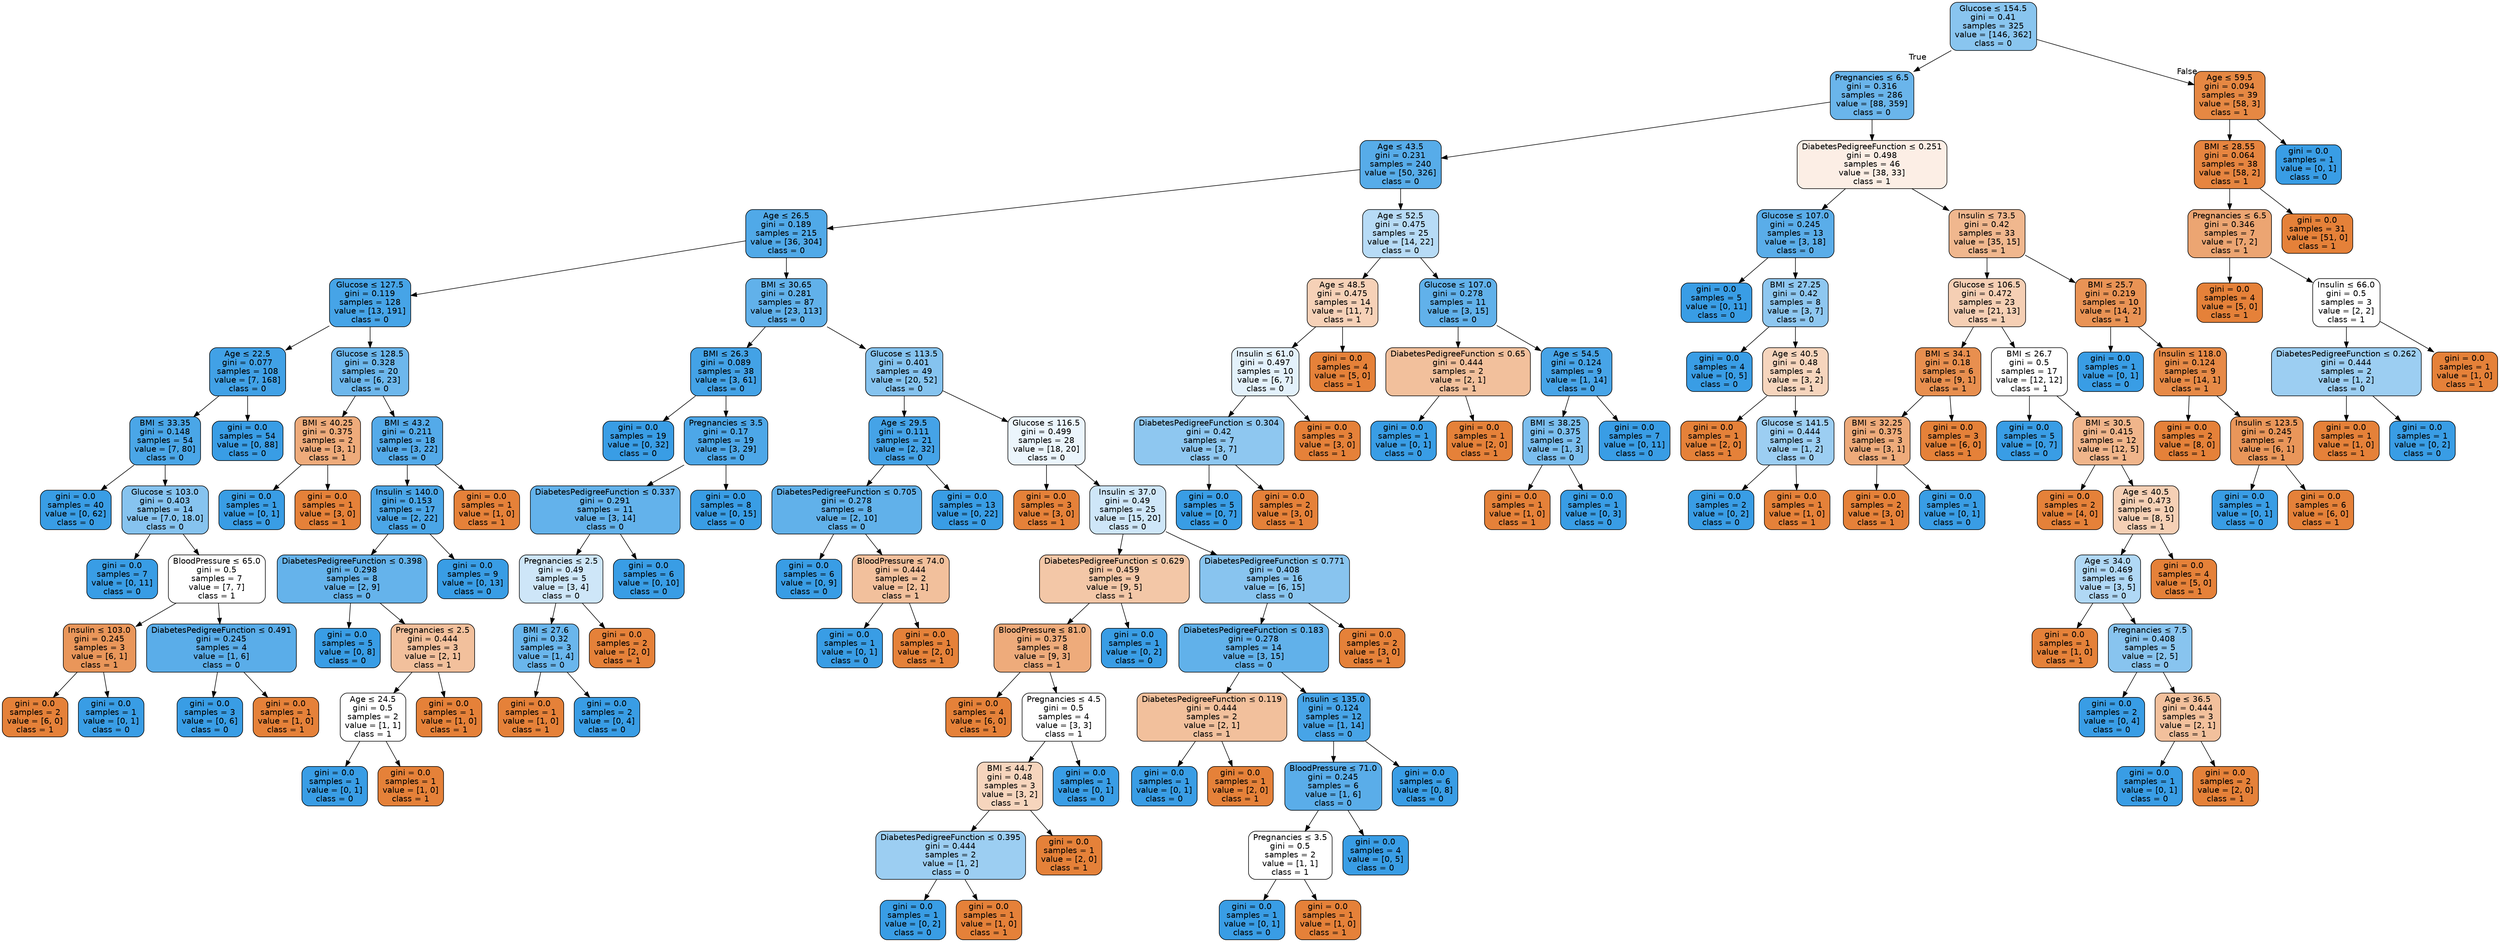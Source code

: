 digraph Tree {
node [shape=box, style="filled, rounded", color="black", fontname="helvetica"] ;
edge [fontname="helvetica"] ;
0 [label=<Glucose &le; 154.5<br/>gini = 0.41<br/>samples = 325<br/>value = [146, 362]<br/>class = 0>, fillcolor="#89c5ef"] ;
1 [label=<Pregnancies &le; 6.5<br/>gini = 0.316<br/>samples = 286<br/>value = [88, 359]<br/>class = 0>, fillcolor="#6ab5eb"] ;
0 -> 1 [labeldistance=2.5, labelangle=45, headlabel="True"] ;
2 [label=<Age &le; 43.5<br/>gini = 0.231<br/>samples = 240<br/>value = [50, 326]<br/>class = 0>, fillcolor="#57ace9"] ;
1 -> 2 ;
3 [label=<Age &le; 26.5<br/>gini = 0.189<br/>samples = 215<br/>value = [36, 304]<br/>class = 0>, fillcolor="#50a9e8"] ;
2 -> 3 ;
4 [label=<Glucose &le; 127.5<br/>gini = 0.119<br/>samples = 128<br/>value = [13, 191]<br/>class = 0>, fillcolor="#46a4e7"] ;
3 -> 4 ;
5 [label=<Age &le; 22.5<br/>gini = 0.077<br/>samples = 108<br/>value = [7, 168]<br/>class = 0>, fillcolor="#41a1e6"] ;
4 -> 5 ;
6 [label=<BMI &le; 33.35<br/>gini = 0.148<br/>samples = 54<br/>value = [7, 80]<br/>class = 0>, fillcolor="#4aa6e7"] ;
5 -> 6 ;
7 [label=<gini = 0.0<br/>samples = 40<br/>value = [0, 62]<br/>class = 0>, fillcolor="#399de5"] ;
6 -> 7 ;
8 [label=<Glucose &le; 103.0<br/>gini = 0.403<br/>samples = 14<br/>value = [7.0, 18.0]<br/>class = 0>, fillcolor="#86c3ef"] ;
6 -> 8 ;
9 [label=<gini = 0.0<br/>samples = 7<br/>value = [0, 11]<br/>class = 0>, fillcolor="#399de5"] ;
8 -> 9 ;
10 [label=<BloodPressure &le; 65.0<br/>gini = 0.5<br/>samples = 7<br/>value = [7, 7]<br/>class = 1>, fillcolor="#ffffff"] ;
8 -> 10 ;
11 [label=<Insulin &le; 103.0<br/>gini = 0.245<br/>samples = 3<br/>value = [6, 1]<br/>class = 1>, fillcolor="#e9965a"] ;
10 -> 11 ;
12 [label=<gini = 0.0<br/>samples = 2<br/>value = [6, 0]<br/>class = 1>, fillcolor="#e58139"] ;
11 -> 12 ;
13 [label=<gini = 0.0<br/>samples = 1<br/>value = [0, 1]<br/>class = 0>, fillcolor="#399de5"] ;
11 -> 13 ;
14 [label=<DiabetesPedigreeFunction &le; 0.491<br/>gini = 0.245<br/>samples = 4<br/>value = [1, 6]<br/>class = 0>, fillcolor="#5aade9"] ;
10 -> 14 ;
15 [label=<gini = 0.0<br/>samples = 3<br/>value = [0, 6]<br/>class = 0>, fillcolor="#399de5"] ;
14 -> 15 ;
16 [label=<gini = 0.0<br/>samples = 1<br/>value = [1, 0]<br/>class = 1>, fillcolor="#e58139"] ;
14 -> 16 ;
17 [label=<gini = 0.0<br/>samples = 54<br/>value = [0, 88]<br/>class = 0>, fillcolor="#399de5"] ;
5 -> 17 ;
18 [label=<Glucose &le; 128.5<br/>gini = 0.328<br/>samples = 20<br/>value = [6, 23]<br/>class = 0>, fillcolor="#6db7ec"] ;
4 -> 18 ;
19 [label=<BMI &le; 40.25<br/>gini = 0.375<br/>samples = 2<br/>value = [3, 1]<br/>class = 1>, fillcolor="#eeab7b"] ;
18 -> 19 ;
20 [label=<gini = 0.0<br/>samples = 1<br/>value = [0, 1]<br/>class = 0>, fillcolor="#399de5"] ;
19 -> 20 ;
21 [label=<gini = 0.0<br/>samples = 1<br/>value = [3, 0]<br/>class = 1>, fillcolor="#e58139"] ;
19 -> 21 ;
22 [label=<BMI &le; 43.2<br/>gini = 0.211<br/>samples = 18<br/>value = [3, 22]<br/>class = 0>, fillcolor="#54aae9"] ;
18 -> 22 ;
23 [label=<Insulin &le; 140.0<br/>gini = 0.153<br/>samples = 17<br/>value = [2, 22]<br/>class = 0>, fillcolor="#4ba6e7"] ;
22 -> 23 ;
24 [label=<DiabetesPedigreeFunction &le; 0.398<br/>gini = 0.298<br/>samples = 8<br/>value = [2, 9]<br/>class = 0>, fillcolor="#65b3eb"] ;
23 -> 24 ;
25 [label=<gini = 0.0<br/>samples = 5<br/>value = [0, 8]<br/>class = 0>, fillcolor="#399de5"] ;
24 -> 25 ;
26 [label=<Pregnancies &le; 2.5<br/>gini = 0.444<br/>samples = 3<br/>value = [2, 1]<br/>class = 1>, fillcolor="#f2c09c"] ;
24 -> 26 ;
27 [label=<Age &le; 24.5<br/>gini = 0.5<br/>samples = 2<br/>value = [1, 1]<br/>class = 1>, fillcolor="#ffffff"] ;
26 -> 27 ;
28 [label=<gini = 0.0<br/>samples = 1<br/>value = [0, 1]<br/>class = 0>, fillcolor="#399de5"] ;
27 -> 28 ;
29 [label=<gini = 0.0<br/>samples = 1<br/>value = [1, 0]<br/>class = 1>, fillcolor="#e58139"] ;
27 -> 29 ;
30 [label=<gini = 0.0<br/>samples = 1<br/>value = [1, 0]<br/>class = 1>, fillcolor="#e58139"] ;
26 -> 30 ;
31 [label=<gini = 0.0<br/>samples = 9<br/>value = [0, 13]<br/>class = 0>, fillcolor="#399de5"] ;
23 -> 31 ;
32 [label=<gini = 0.0<br/>samples = 1<br/>value = [1, 0]<br/>class = 1>, fillcolor="#e58139"] ;
22 -> 32 ;
33 [label=<BMI &le; 30.65<br/>gini = 0.281<br/>samples = 87<br/>value = [23, 113]<br/>class = 0>, fillcolor="#61b1ea"] ;
3 -> 33 ;
34 [label=<BMI &le; 26.3<br/>gini = 0.089<br/>samples = 38<br/>value = [3, 61]<br/>class = 0>, fillcolor="#43a2e6"] ;
33 -> 34 ;
35 [label=<gini = 0.0<br/>samples = 19<br/>value = [0, 32]<br/>class = 0>, fillcolor="#399de5"] ;
34 -> 35 ;
36 [label=<Pregnancies &le; 3.5<br/>gini = 0.17<br/>samples = 19<br/>value = [3, 29]<br/>class = 0>, fillcolor="#4da7e8"] ;
34 -> 36 ;
37 [label=<DiabetesPedigreeFunction &le; 0.337<br/>gini = 0.291<br/>samples = 11<br/>value = [3, 14]<br/>class = 0>, fillcolor="#63b2eb"] ;
36 -> 37 ;
38 [label=<Pregnancies &le; 2.5<br/>gini = 0.49<br/>samples = 5<br/>value = [3, 4]<br/>class = 0>, fillcolor="#cee6f8"] ;
37 -> 38 ;
39 [label=<BMI &le; 27.6<br/>gini = 0.32<br/>samples = 3<br/>value = [1, 4]<br/>class = 0>, fillcolor="#6ab6ec"] ;
38 -> 39 ;
40 [label=<gini = 0.0<br/>samples = 1<br/>value = [1, 0]<br/>class = 1>, fillcolor="#e58139"] ;
39 -> 40 ;
41 [label=<gini = 0.0<br/>samples = 2<br/>value = [0, 4]<br/>class = 0>, fillcolor="#399de5"] ;
39 -> 41 ;
42 [label=<gini = 0.0<br/>samples = 2<br/>value = [2, 0]<br/>class = 1>, fillcolor="#e58139"] ;
38 -> 42 ;
43 [label=<gini = 0.0<br/>samples = 6<br/>value = [0, 10]<br/>class = 0>, fillcolor="#399de5"] ;
37 -> 43 ;
44 [label=<gini = 0.0<br/>samples = 8<br/>value = [0, 15]<br/>class = 0>, fillcolor="#399de5"] ;
36 -> 44 ;
45 [label=<Glucose &le; 113.5<br/>gini = 0.401<br/>samples = 49<br/>value = [20, 52]<br/>class = 0>, fillcolor="#85c3ef"] ;
33 -> 45 ;
46 [label=<Age &le; 29.5<br/>gini = 0.111<br/>samples = 21<br/>value = [2, 32]<br/>class = 0>, fillcolor="#45a3e7"] ;
45 -> 46 ;
47 [label=<DiabetesPedigreeFunction &le; 0.705<br/>gini = 0.278<br/>samples = 8<br/>value = [2, 10]<br/>class = 0>, fillcolor="#61b1ea"] ;
46 -> 47 ;
48 [label=<gini = 0.0<br/>samples = 6<br/>value = [0, 9]<br/>class = 0>, fillcolor="#399de5"] ;
47 -> 48 ;
49 [label=<BloodPressure &le; 74.0<br/>gini = 0.444<br/>samples = 2<br/>value = [2, 1]<br/>class = 1>, fillcolor="#f2c09c"] ;
47 -> 49 ;
50 [label=<gini = 0.0<br/>samples = 1<br/>value = [0, 1]<br/>class = 0>, fillcolor="#399de5"] ;
49 -> 50 ;
51 [label=<gini = 0.0<br/>samples = 1<br/>value = [2, 0]<br/>class = 1>, fillcolor="#e58139"] ;
49 -> 51 ;
52 [label=<gini = 0.0<br/>samples = 13<br/>value = [0, 22]<br/>class = 0>, fillcolor="#399de5"] ;
46 -> 52 ;
53 [label=<Glucose &le; 116.5<br/>gini = 0.499<br/>samples = 28<br/>value = [18, 20]<br/>class = 0>, fillcolor="#ebf5fc"] ;
45 -> 53 ;
54 [label=<gini = 0.0<br/>samples = 3<br/>value = [3, 0]<br/>class = 1>, fillcolor="#e58139"] ;
53 -> 54 ;
55 [label=<Insulin &le; 37.0<br/>gini = 0.49<br/>samples = 25<br/>value = [15, 20]<br/>class = 0>, fillcolor="#cee6f8"] ;
53 -> 55 ;
56 [label=<DiabetesPedigreeFunction &le; 0.629<br/>gini = 0.459<br/>samples = 9<br/>value = [9, 5]<br/>class = 1>, fillcolor="#f3c7a7"] ;
55 -> 56 ;
57 [label=<BloodPressure &le; 81.0<br/>gini = 0.375<br/>samples = 8<br/>value = [9, 3]<br/>class = 1>, fillcolor="#eeab7b"] ;
56 -> 57 ;
58 [label=<gini = 0.0<br/>samples = 4<br/>value = [6, 0]<br/>class = 1>, fillcolor="#e58139"] ;
57 -> 58 ;
59 [label=<Pregnancies &le; 4.5<br/>gini = 0.5<br/>samples = 4<br/>value = [3, 3]<br/>class = 1>, fillcolor="#ffffff"] ;
57 -> 59 ;
60 [label=<BMI &le; 44.7<br/>gini = 0.48<br/>samples = 3<br/>value = [3, 2]<br/>class = 1>, fillcolor="#f6d5bd"] ;
59 -> 60 ;
61 [label=<DiabetesPedigreeFunction &le; 0.395<br/>gini = 0.444<br/>samples = 2<br/>value = [1, 2]<br/>class = 0>, fillcolor="#9ccef2"] ;
60 -> 61 ;
62 [label=<gini = 0.0<br/>samples = 1<br/>value = [0, 2]<br/>class = 0>, fillcolor="#399de5"] ;
61 -> 62 ;
63 [label=<gini = 0.0<br/>samples = 1<br/>value = [1, 0]<br/>class = 1>, fillcolor="#e58139"] ;
61 -> 63 ;
64 [label=<gini = 0.0<br/>samples = 1<br/>value = [2, 0]<br/>class = 1>, fillcolor="#e58139"] ;
60 -> 64 ;
65 [label=<gini = 0.0<br/>samples = 1<br/>value = [0, 1]<br/>class = 0>, fillcolor="#399de5"] ;
59 -> 65 ;
66 [label=<gini = 0.0<br/>samples = 1<br/>value = [0, 2]<br/>class = 0>, fillcolor="#399de5"] ;
56 -> 66 ;
67 [label=<DiabetesPedigreeFunction &le; 0.771<br/>gini = 0.408<br/>samples = 16<br/>value = [6, 15]<br/>class = 0>, fillcolor="#88c4ef"] ;
55 -> 67 ;
68 [label=<DiabetesPedigreeFunction &le; 0.183<br/>gini = 0.278<br/>samples = 14<br/>value = [3, 15]<br/>class = 0>, fillcolor="#61b1ea"] ;
67 -> 68 ;
69 [label=<DiabetesPedigreeFunction &le; 0.119<br/>gini = 0.444<br/>samples = 2<br/>value = [2, 1]<br/>class = 1>, fillcolor="#f2c09c"] ;
68 -> 69 ;
70 [label=<gini = 0.0<br/>samples = 1<br/>value = [0, 1]<br/>class = 0>, fillcolor="#399de5"] ;
69 -> 70 ;
71 [label=<gini = 0.0<br/>samples = 1<br/>value = [2, 0]<br/>class = 1>, fillcolor="#e58139"] ;
69 -> 71 ;
72 [label=<Insulin &le; 135.0<br/>gini = 0.124<br/>samples = 12<br/>value = [1, 14]<br/>class = 0>, fillcolor="#47a4e7"] ;
68 -> 72 ;
73 [label=<BloodPressure &le; 71.0<br/>gini = 0.245<br/>samples = 6<br/>value = [1, 6]<br/>class = 0>, fillcolor="#5aade9"] ;
72 -> 73 ;
74 [label=<Pregnancies &le; 3.5<br/>gini = 0.5<br/>samples = 2<br/>value = [1, 1]<br/>class = 1>, fillcolor="#ffffff"] ;
73 -> 74 ;
75 [label=<gini = 0.0<br/>samples = 1<br/>value = [0, 1]<br/>class = 0>, fillcolor="#399de5"] ;
74 -> 75 ;
76 [label=<gini = 0.0<br/>samples = 1<br/>value = [1, 0]<br/>class = 1>, fillcolor="#e58139"] ;
74 -> 76 ;
77 [label=<gini = 0.0<br/>samples = 4<br/>value = [0, 5]<br/>class = 0>, fillcolor="#399de5"] ;
73 -> 77 ;
78 [label=<gini = 0.0<br/>samples = 6<br/>value = [0, 8]<br/>class = 0>, fillcolor="#399de5"] ;
72 -> 78 ;
79 [label=<gini = 0.0<br/>samples = 2<br/>value = [3, 0]<br/>class = 1>, fillcolor="#e58139"] ;
67 -> 79 ;
80 [label=<Age &le; 52.5<br/>gini = 0.475<br/>samples = 25<br/>value = [14, 22]<br/>class = 0>, fillcolor="#b7dbf6"] ;
2 -> 80 ;
81 [label=<Age &le; 48.5<br/>gini = 0.475<br/>samples = 14<br/>value = [11, 7]<br/>class = 1>, fillcolor="#f6d1b7"] ;
80 -> 81 ;
82 [label=<Insulin &le; 61.0<br/>gini = 0.497<br/>samples = 10<br/>value = [6, 7]<br/>class = 0>, fillcolor="#e3f1fb"] ;
81 -> 82 ;
83 [label=<DiabetesPedigreeFunction &le; 0.304<br/>gini = 0.42<br/>samples = 7<br/>value = [3, 7]<br/>class = 0>, fillcolor="#8ec7f0"] ;
82 -> 83 ;
84 [label=<gini = 0.0<br/>samples = 5<br/>value = [0, 7]<br/>class = 0>, fillcolor="#399de5"] ;
83 -> 84 ;
85 [label=<gini = 0.0<br/>samples = 2<br/>value = [3, 0]<br/>class = 1>, fillcolor="#e58139"] ;
83 -> 85 ;
86 [label=<gini = 0.0<br/>samples = 3<br/>value = [3, 0]<br/>class = 1>, fillcolor="#e58139"] ;
82 -> 86 ;
87 [label=<gini = 0.0<br/>samples = 4<br/>value = [5, 0]<br/>class = 1>, fillcolor="#e58139"] ;
81 -> 87 ;
88 [label=<Glucose &le; 107.0<br/>gini = 0.278<br/>samples = 11<br/>value = [3, 15]<br/>class = 0>, fillcolor="#61b1ea"] ;
80 -> 88 ;
89 [label=<DiabetesPedigreeFunction &le; 0.65<br/>gini = 0.444<br/>samples = 2<br/>value = [2, 1]<br/>class = 1>, fillcolor="#f2c09c"] ;
88 -> 89 ;
90 [label=<gini = 0.0<br/>samples = 1<br/>value = [0, 1]<br/>class = 0>, fillcolor="#399de5"] ;
89 -> 90 ;
91 [label=<gini = 0.0<br/>samples = 1<br/>value = [2, 0]<br/>class = 1>, fillcolor="#e58139"] ;
89 -> 91 ;
92 [label=<Age &le; 54.5<br/>gini = 0.124<br/>samples = 9<br/>value = [1, 14]<br/>class = 0>, fillcolor="#47a4e7"] ;
88 -> 92 ;
93 [label=<BMI &le; 38.25<br/>gini = 0.375<br/>samples = 2<br/>value = [1, 3]<br/>class = 0>, fillcolor="#7bbeee"] ;
92 -> 93 ;
94 [label=<gini = 0.0<br/>samples = 1<br/>value = [1, 0]<br/>class = 1>, fillcolor="#e58139"] ;
93 -> 94 ;
95 [label=<gini = 0.0<br/>samples = 1<br/>value = [0, 3]<br/>class = 0>, fillcolor="#399de5"] ;
93 -> 95 ;
96 [label=<gini = 0.0<br/>samples = 7<br/>value = [0, 11]<br/>class = 0>, fillcolor="#399de5"] ;
92 -> 96 ;
97 [label=<DiabetesPedigreeFunction &le; 0.251<br/>gini = 0.498<br/>samples = 46<br/>value = [38, 33]<br/>class = 1>, fillcolor="#fceee5"] ;
1 -> 97 ;
98 [label=<Glucose &le; 107.0<br/>gini = 0.245<br/>samples = 13<br/>value = [3, 18]<br/>class = 0>, fillcolor="#5aade9"] ;
97 -> 98 ;
99 [label=<gini = 0.0<br/>samples = 5<br/>value = [0, 11]<br/>class = 0>, fillcolor="#399de5"] ;
98 -> 99 ;
100 [label=<BMI &le; 27.25<br/>gini = 0.42<br/>samples = 8<br/>value = [3, 7]<br/>class = 0>, fillcolor="#8ec7f0"] ;
98 -> 100 ;
101 [label=<gini = 0.0<br/>samples = 4<br/>value = [0, 5]<br/>class = 0>, fillcolor="#399de5"] ;
100 -> 101 ;
102 [label=<Age &le; 40.5<br/>gini = 0.48<br/>samples = 4<br/>value = [3, 2]<br/>class = 1>, fillcolor="#f6d5bd"] ;
100 -> 102 ;
103 [label=<gini = 0.0<br/>samples = 1<br/>value = [2, 0]<br/>class = 1>, fillcolor="#e58139"] ;
102 -> 103 ;
104 [label=<Glucose &le; 141.5<br/>gini = 0.444<br/>samples = 3<br/>value = [1, 2]<br/>class = 0>, fillcolor="#9ccef2"] ;
102 -> 104 ;
105 [label=<gini = 0.0<br/>samples = 2<br/>value = [0, 2]<br/>class = 0>, fillcolor="#399de5"] ;
104 -> 105 ;
106 [label=<gini = 0.0<br/>samples = 1<br/>value = [1, 0]<br/>class = 1>, fillcolor="#e58139"] ;
104 -> 106 ;
107 [label=<Insulin &le; 73.5<br/>gini = 0.42<br/>samples = 33<br/>value = [35, 15]<br/>class = 1>, fillcolor="#f0b78e"] ;
97 -> 107 ;
108 [label=<Glucose &le; 106.5<br/>gini = 0.472<br/>samples = 23<br/>value = [21, 13]<br/>class = 1>, fillcolor="#f5cfb4"] ;
107 -> 108 ;
109 [label=<BMI &le; 34.1<br/>gini = 0.18<br/>samples = 6<br/>value = [9, 1]<br/>class = 1>, fillcolor="#e88f4f"] ;
108 -> 109 ;
110 [label=<BMI &le; 32.25<br/>gini = 0.375<br/>samples = 3<br/>value = [3, 1]<br/>class = 1>, fillcolor="#eeab7b"] ;
109 -> 110 ;
111 [label=<gini = 0.0<br/>samples = 2<br/>value = [3, 0]<br/>class = 1>, fillcolor="#e58139"] ;
110 -> 111 ;
112 [label=<gini = 0.0<br/>samples = 1<br/>value = [0, 1]<br/>class = 0>, fillcolor="#399de5"] ;
110 -> 112 ;
113 [label=<gini = 0.0<br/>samples = 3<br/>value = [6, 0]<br/>class = 1>, fillcolor="#e58139"] ;
109 -> 113 ;
114 [label=<BMI &le; 26.7<br/>gini = 0.5<br/>samples = 17<br/>value = [12, 12]<br/>class = 1>, fillcolor="#ffffff"] ;
108 -> 114 ;
115 [label=<gini = 0.0<br/>samples = 5<br/>value = [0, 7]<br/>class = 0>, fillcolor="#399de5"] ;
114 -> 115 ;
116 [label=<BMI &le; 30.5<br/>gini = 0.415<br/>samples = 12<br/>value = [12, 5]<br/>class = 1>, fillcolor="#f0b58b"] ;
114 -> 116 ;
117 [label=<gini = 0.0<br/>samples = 2<br/>value = [4, 0]<br/>class = 1>, fillcolor="#e58139"] ;
116 -> 117 ;
118 [label=<Age &le; 40.5<br/>gini = 0.473<br/>samples = 10<br/>value = [8, 5]<br/>class = 1>, fillcolor="#f5d0b5"] ;
116 -> 118 ;
119 [label=<Age &le; 34.0<br/>gini = 0.469<br/>samples = 6<br/>value = [3, 5]<br/>class = 0>, fillcolor="#b0d8f5"] ;
118 -> 119 ;
120 [label=<gini = 0.0<br/>samples = 1<br/>value = [1, 0]<br/>class = 1>, fillcolor="#e58139"] ;
119 -> 120 ;
121 [label=<Pregnancies &le; 7.5<br/>gini = 0.408<br/>samples = 5<br/>value = [2, 5]<br/>class = 0>, fillcolor="#88c4ef"] ;
119 -> 121 ;
122 [label=<gini = 0.0<br/>samples = 2<br/>value = [0, 4]<br/>class = 0>, fillcolor="#399de5"] ;
121 -> 122 ;
123 [label=<Age &le; 36.5<br/>gini = 0.444<br/>samples = 3<br/>value = [2, 1]<br/>class = 1>, fillcolor="#f2c09c"] ;
121 -> 123 ;
124 [label=<gini = 0.0<br/>samples = 1<br/>value = [0, 1]<br/>class = 0>, fillcolor="#399de5"] ;
123 -> 124 ;
125 [label=<gini = 0.0<br/>samples = 2<br/>value = [2, 0]<br/>class = 1>, fillcolor="#e58139"] ;
123 -> 125 ;
126 [label=<gini = 0.0<br/>samples = 4<br/>value = [5, 0]<br/>class = 1>, fillcolor="#e58139"] ;
118 -> 126 ;
127 [label=<BMI &le; 25.7<br/>gini = 0.219<br/>samples = 10<br/>value = [14, 2]<br/>class = 1>, fillcolor="#e99355"] ;
107 -> 127 ;
128 [label=<gini = 0.0<br/>samples = 1<br/>value = [0, 1]<br/>class = 0>, fillcolor="#399de5"] ;
127 -> 128 ;
129 [label=<Insulin &le; 118.0<br/>gini = 0.124<br/>samples = 9<br/>value = [14, 1]<br/>class = 1>, fillcolor="#e78a47"] ;
127 -> 129 ;
130 [label=<gini = 0.0<br/>samples = 2<br/>value = [8, 0]<br/>class = 1>, fillcolor="#e58139"] ;
129 -> 130 ;
131 [label=<Insulin &le; 123.5<br/>gini = 0.245<br/>samples = 7<br/>value = [6, 1]<br/>class = 1>, fillcolor="#e9965a"] ;
129 -> 131 ;
132 [label=<gini = 0.0<br/>samples = 1<br/>value = [0, 1]<br/>class = 0>, fillcolor="#399de5"] ;
131 -> 132 ;
133 [label=<gini = 0.0<br/>samples = 6<br/>value = [6, 0]<br/>class = 1>, fillcolor="#e58139"] ;
131 -> 133 ;
134 [label=<Age &le; 59.5<br/>gini = 0.094<br/>samples = 39<br/>value = [58, 3]<br/>class = 1>, fillcolor="#e68843"] ;
0 -> 134 [labeldistance=2.5, labelangle=-45, headlabel="False"] ;
135 [label=<BMI &le; 28.55<br/>gini = 0.064<br/>samples = 38<br/>value = [58, 2]<br/>class = 1>, fillcolor="#e68540"] ;
134 -> 135 ;
136 [label=<Pregnancies &le; 6.5<br/>gini = 0.346<br/>samples = 7<br/>value = [7, 2]<br/>class = 1>, fillcolor="#eca572"] ;
135 -> 136 ;
137 [label=<gini = 0.0<br/>samples = 4<br/>value = [5, 0]<br/>class = 1>, fillcolor="#e58139"] ;
136 -> 137 ;
138 [label=<Insulin &le; 66.0<br/>gini = 0.5<br/>samples = 3<br/>value = [2, 2]<br/>class = 1>, fillcolor="#ffffff"] ;
136 -> 138 ;
139 [label=<DiabetesPedigreeFunction &le; 0.262<br/>gini = 0.444<br/>samples = 2<br/>value = [1, 2]<br/>class = 0>, fillcolor="#9ccef2"] ;
138 -> 139 ;
140 [label=<gini = 0.0<br/>samples = 1<br/>value = [1, 0]<br/>class = 1>, fillcolor="#e58139"] ;
139 -> 140 ;
141 [label=<gini = 0.0<br/>samples = 1<br/>value = [0, 2]<br/>class = 0>, fillcolor="#399de5"] ;
139 -> 141 ;
142 [label=<gini = 0.0<br/>samples = 1<br/>value = [1, 0]<br/>class = 1>, fillcolor="#e58139"] ;
138 -> 142 ;
143 [label=<gini = 0.0<br/>samples = 31<br/>value = [51, 0]<br/>class = 1>, fillcolor="#e58139"] ;
135 -> 143 ;
144 [label=<gini = 0.0<br/>samples = 1<br/>value = [0, 1]<br/>class = 0>, fillcolor="#399de5"] ;
134 -> 144 ;
}